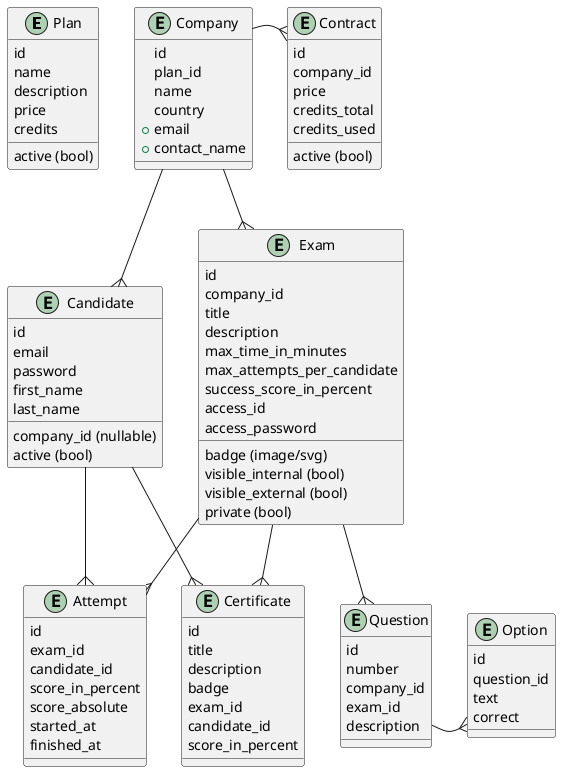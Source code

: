 @startuml
entity Plan {
    id
    name
    description
    price
    credits
    active (bool)
}
entity Contract {
    id
    company_id
    price
    credits_total
    credits_used
    active (bool)
}
entity Company {
    id
    plan_id
    name
    country
    +email
    +contact_name
}

entity Candidate {
    id
    company_id (nullable)
    email
    password
    first_name
    last_name
    active (bool)
}

entity Exam {
    id
    company_id
    title
    description
    badge (image/svg)
    max_time_in_minutes
    max_attempts_per_candidate
    success_score_in_percent
    visible_internal (bool)
    visible_external (bool)
    private (bool)
    access_id
    access_password
}

entity Attempt {
    id
    exam_id
    candidate_id
    score_in_percent
    score_absolute
    started_at
    finished_at
}

entity Question {
    id
    number
    company_id
    exam_id
    description
}

entity Option {
    id
    question_id
    text
    correct
}

entity Certificate {
    id
    title
    description
    badge
    exam_id
    candidate_id
    score_in_percent
}

Plan -[hidden] Company
Company -[hidden] Contract
Contract }-- Company
Company --{ Candidate
Company --{ Exam
Exam --{ Question
Exam --{ Attempt
Candidate --{ Attempt
Exam --{ Certificate
Candidate --{ Certificate
Question --{ Option
Question -[hidden] Option

@enduml